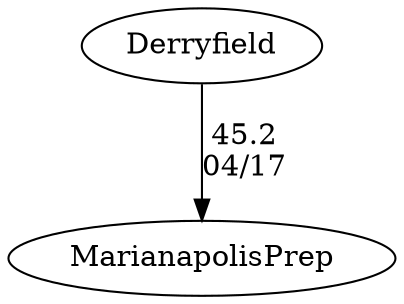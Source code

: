 digraph girls2foursMarianapolisPrep {Derryfield [URL="girls2foursMarianapolisPrepDerryfield.html"];MarianapolisPrep [URL="girls2foursMarianapolisPrepMarianapolisPrep.html"];Derryfield -> MarianapolisPrep[label="45.2
04/17", weight="55", tooltip="NEIRA Boys & Girls Fours,Marianapolis vs. Derryfield			
Distance: 1500m Conditions: Stiff head wind throughout all races, particularly the first 700m. Comments: Thank you, Derryfield, for making the trip down from NH!
None", URL="https://www.row2k.com/results/resultspage.cfm?UID=572A866681F1A29F4BC821412ED10F61&cat=5", random="random"]}